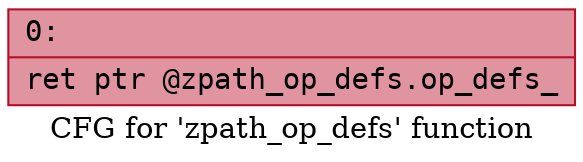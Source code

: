 digraph "CFG for 'zpath_op_defs' function" {
	label="CFG for 'zpath_op_defs' function";

	Node0x600000a0e580 [shape=record,color="#b70d28ff", style=filled, fillcolor="#b70d2870" fontname="Courier",label="{0:\l|  ret ptr @zpath_op_defs.op_defs_\l}"];
}

